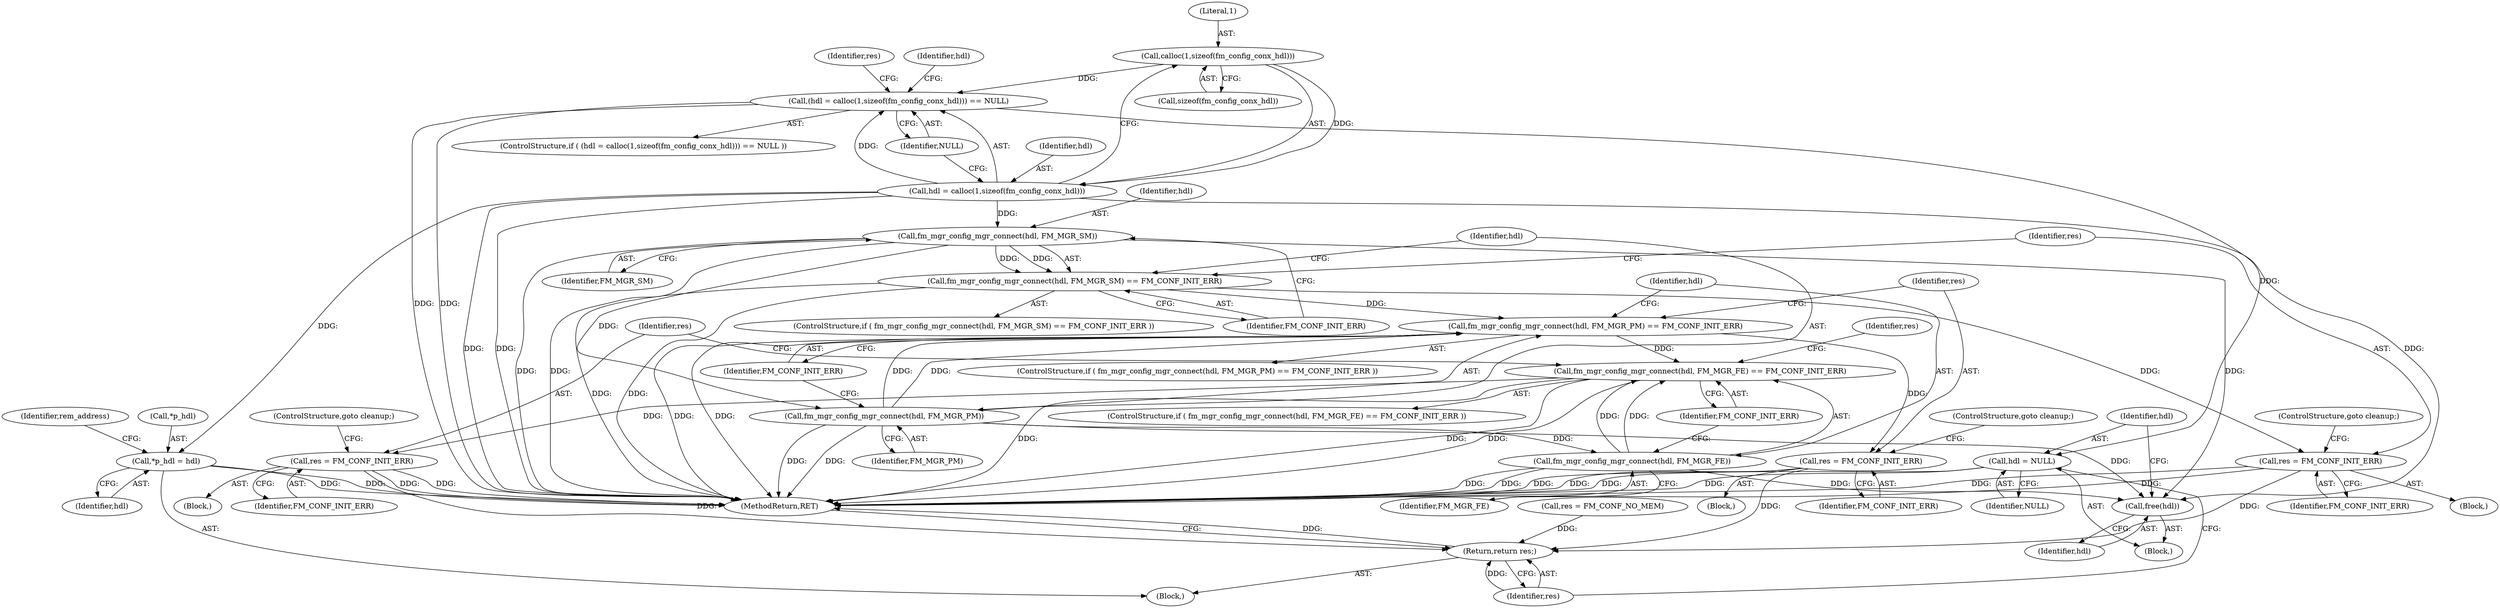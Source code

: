 digraph "0_opa-ff_c5759e7b76f5bf844be6c6641cc1b356bbc83869_2@API" {
"1000115" [label="(Call,calloc(1,sizeof(fm_config_conx_hdl)))"];
"1000112" [label="(Call,(hdl = calloc(1,sizeof(fm_config_conx_hdl))) == NULL)"];
"1000185" [label="(Call,hdl = NULL)"];
"1000113" [label="(Call,hdl = calloc(1,sizeof(fm_config_conx_hdl)))"];
"1000130" [label="(Call,*p_hdl = hdl)"];
"1000146" [label="(Call,fm_mgr_config_mgr_connect(hdl, FM_MGR_SM))"];
"1000145" [label="(Call,fm_mgr_config_mgr_connect(hdl, FM_MGR_SM) == FM_CONF_INIT_ERR)"];
"1000151" [label="(Call,res = FM_CONF_INIT_ERR)"];
"1000188" [label="(Return,return res;)"];
"1000156" [label="(Call,fm_mgr_config_mgr_connect(hdl, FM_MGR_PM) == FM_CONF_INIT_ERR)"];
"1000162" [label="(Call,res = FM_CONF_INIT_ERR)"];
"1000167" [label="(Call,fm_mgr_config_mgr_connect(hdl, FM_MGR_FE) == FM_CONF_INIT_ERR)"];
"1000173" [label="(Call,res = FM_CONF_INIT_ERR)"];
"1000157" [label="(Call,fm_mgr_config_mgr_connect(hdl, FM_MGR_PM))"];
"1000168" [label="(Call,fm_mgr_config_mgr_connect(hdl, FM_MGR_FE))"];
"1000183" [label="(Call,free(hdl))"];
"1000157" [label="(Call,fm_mgr_config_mgr_connect(hdl, FM_MGR_PM))"];
"1000190" [label="(MethodReturn,RET)"];
"1000112" [label="(Call,(hdl = calloc(1,sizeof(fm_config_conx_hdl))) == NULL)"];
"1000127" [label="(Identifier,hdl)"];
"1000188" [label="(Return,return res;)"];
"1000116" [label="(Literal,1)"];
"1000170" [label="(Identifier,FM_MGR_FE)"];
"1000151" [label="(Call,res = FM_CONF_INIT_ERR)"];
"1000155" [label="(ControlStructure,if ( fm_mgr_config_mgr_connect(hdl, FM_MGR_PM) == FM_CONF_INIT_ERR ))"];
"1000121" [label="(Call,res = FM_CONF_NO_MEM)"];
"1000174" [label="(Identifier,res)"];
"1000158" [label="(Identifier,hdl)"];
"1000187" [label="(Identifier,NULL)"];
"1000148" [label="(Identifier,FM_MGR_SM)"];
"1000183" [label="(Call,free(hdl))"];
"1000144" [label="(ControlStructure,if ( fm_mgr_config_mgr_connect(hdl, FM_MGR_SM) == FM_CONF_INIT_ERR ))"];
"1000114" [label="(Identifier,hdl)"];
"1000178" [label="(Identifier,res)"];
"1000159" [label="(Identifier,FM_MGR_PM)"];
"1000184" [label="(Identifier,hdl)"];
"1000186" [label="(Identifier,hdl)"];
"1000105" [label="(Block,)"];
"1000113" [label="(Call,hdl = calloc(1,sizeof(fm_config_conx_hdl)))"];
"1000169" [label="(Identifier,hdl)"];
"1000185" [label="(Call,hdl = NULL)"];
"1000152" [label="(Identifier,res)"];
"1000117" [label="(Call,sizeof(fm_config_conx_hdl))"];
"1000115" [label="(Call,calloc(1,sizeof(fm_config_conx_hdl)))"];
"1000119" [label="(Identifier,NULL)"];
"1000133" [label="(Identifier,hdl)"];
"1000137" [label="(Identifier,rem_address)"];
"1000189" [label="(Identifier,res)"];
"1000149" [label="(Identifier,FM_CONF_INIT_ERR)"];
"1000111" [label="(ControlStructure,if ( (hdl = calloc(1,sizeof(fm_config_conx_hdl))) == NULL ))"];
"1000162" [label="(Call,res = FM_CONF_INIT_ERR)"];
"1000166" [label="(ControlStructure,if ( fm_mgr_config_mgr_connect(hdl, FM_MGR_FE) == FM_CONF_INIT_ERR ))"];
"1000168" [label="(Call,fm_mgr_config_mgr_connect(hdl, FM_MGR_FE))"];
"1000176" [label="(ControlStructure,goto cleanup;)"];
"1000172" [label="(Block,)"];
"1000165" [label="(ControlStructure,goto cleanup;)"];
"1000164" [label="(Identifier,FM_CONF_INIT_ERR)"];
"1000171" [label="(Identifier,FM_CONF_INIT_ERR)"];
"1000173" [label="(Call,res = FM_CONF_INIT_ERR)"];
"1000163" [label="(Identifier,res)"];
"1000161" [label="(Block,)"];
"1000182" [label="(Block,)"];
"1000122" [label="(Identifier,res)"];
"1000150" [label="(Block,)"];
"1000156" [label="(Call,fm_mgr_config_mgr_connect(hdl, FM_MGR_PM) == FM_CONF_INIT_ERR)"];
"1000167" [label="(Call,fm_mgr_config_mgr_connect(hdl, FM_MGR_FE) == FM_CONF_INIT_ERR)"];
"1000145" [label="(Call,fm_mgr_config_mgr_connect(hdl, FM_MGR_SM) == FM_CONF_INIT_ERR)"];
"1000147" [label="(Identifier,hdl)"];
"1000160" [label="(Identifier,FM_CONF_INIT_ERR)"];
"1000130" [label="(Call,*p_hdl = hdl)"];
"1000153" [label="(Identifier,FM_CONF_INIT_ERR)"];
"1000146" [label="(Call,fm_mgr_config_mgr_connect(hdl, FM_MGR_SM))"];
"1000175" [label="(Identifier,FM_CONF_INIT_ERR)"];
"1000154" [label="(ControlStructure,goto cleanup;)"];
"1000131" [label="(Call,*p_hdl)"];
"1000115" -> "1000113"  [label="AST: "];
"1000115" -> "1000117"  [label="CFG: "];
"1000116" -> "1000115"  [label="AST: "];
"1000117" -> "1000115"  [label="AST: "];
"1000113" -> "1000115"  [label="CFG: "];
"1000115" -> "1000112"  [label="DDG: "];
"1000115" -> "1000113"  [label="DDG: "];
"1000112" -> "1000111"  [label="AST: "];
"1000112" -> "1000119"  [label="CFG: "];
"1000113" -> "1000112"  [label="AST: "];
"1000119" -> "1000112"  [label="AST: "];
"1000122" -> "1000112"  [label="CFG: "];
"1000127" -> "1000112"  [label="CFG: "];
"1000112" -> "1000190"  [label="DDG: "];
"1000112" -> "1000190"  [label="DDG: "];
"1000113" -> "1000112"  [label="DDG: "];
"1000112" -> "1000185"  [label="DDG: "];
"1000185" -> "1000182"  [label="AST: "];
"1000185" -> "1000187"  [label="CFG: "];
"1000186" -> "1000185"  [label="AST: "];
"1000187" -> "1000185"  [label="AST: "];
"1000189" -> "1000185"  [label="CFG: "];
"1000185" -> "1000190"  [label="DDG: "];
"1000185" -> "1000190"  [label="DDG: "];
"1000114" -> "1000113"  [label="AST: "];
"1000119" -> "1000113"  [label="CFG: "];
"1000113" -> "1000190"  [label="DDG: "];
"1000113" -> "1000190"  [label="DDG: "];
"1000113" -> "1000130"  [label="DDG: "];
"1000113" -> "1000146"  [label="DDG: "];
"1000113" -> "1000183"  [label="DDG: "];
"1000130" -> "1000105"  [label="AST: "];
"1000130" -> "1000133"  [label="CFG: "];
"1000131" -> "1000130"  [label="AST: "];
"1000133" -> "1000130"  [label="AST: "];
"1000137" -> "1000130"  [label="CFG: "];
"1000130" -> "1000190"  [label="DDG: "];
"1000130" -> "1000190"  [label="DDG: "];
"1000146" -> "1000145"  [label="AST: "];
"1000146" -> "1000148"  [label="CFG: "];
"1000147" -> "1000146"  [label="AST: "];
"1000148" -> "1000146"  [label="AST: "];
"1000149" -> "1000146"  [label="CFG: "];
"1000146" -> "1000190"  [label="DDG: "];
"1000146" -> "1000190"  [label="DDG: "];
"1000146" -> "1000145"  [label="DDG: "];
"1000146" -> "1000145"  [label="DDG: "];
"1000146" -> "1000157"  [label="DDG: "];
"1000146" -> "1000183"  [label="DDG: "];
"1000145" -> "1000144"  [label="AST: "];
"1000145" -> "1000149"  [label="CFG: "];
"1000149" -> "1000145"  [label="AST: "];
"1000152" -> "1000145"  [label="CFG: "];
"1000158" -> "1000145"  [label="CFG: "];
"1000145" -> "1000190"  [label="DDG: "];
"1000145" -> "1000190"  [label="DDG: "];
"1000145" -> "1000151"  [label="DDG: "];
"1000145" -> "1000156"  [label="DDG: "];
"1000151" -> "1000150"  [label="AST: "];
"1000151" -> "1000153"  [label="CFG: "];
"1000152" -> "1000151"  [label="AST: "];
"1000153" -> "1000151"  [label="AST: "];
"1000154" -> "1000151"  [label="CFG: "];
"1000151" -> "1000190"  [label="DDG: "];
"1000151" -> "1000190"  [label="DDG: "];
"1000151" -> "1000188"  [label="DDG: "];
"1000188" -> "1000105"  [label="AST: "];
"1000188" -> "1000189"  [label="CFG: "];
"1000189" -> "1000188"  [label="AST: "];
"1000190" -> "1000188"  [label="CFG: "];
"1000188" -> "1000190"  [label="DDG: "];
"1000189" -> "1000188"  [label="DDG: "];
"1000121" -> "1000188"  [label="DDG: "];
"1000162" -> "1000188"  [label="DDG: "];
"1000173" -> "1000188"  [label="DDG: "];
"1000156" -> "1000155"  [label="AST: "];
"1000156" -> "1000160"  [label="CFG: "];
"1000157" -> "1000156"  [label="AST: "];
"1000160" -> "1000156"  [label="AST: "];
"1000163" -> "1000156"  [label="CFG: "];
"1000169" -> "1000156"  [label="CFG: "];
"1000156" -> "1000190"  [label="DDG: "];
"1000156" -> "1000190"  [label="DDG: "];
"1000157" -> "1000156"  [label="DDG: "];
"1000157" -> "1000156"  [label="DDG: "];
"1000156" -> "1000162"  [label="DDG: "];
"1000156" -> "1000167"  [label="DDG: "];
"1000162" -> "1000161"  [label="AST: "];
"1000162" -> "1000164"  [label="CFG: "];
"1000163" -> "1000162"  [label="AST: "];
"1000164" -> "1000162"  [label="AST: "];
"1000165" -> "1000162"  [label="CFG: "];
"1000162" -> "1000190"  [label="DDG: "];
"1000162" -> "1000190"  [label="DDG: "];
"1000167" -> "1000166"  [label="AST: "];
"1000167" -> "1000171"  [label="CFG: "];
"1000168" -> "1000167"  [label="AST: "];
"1000171" -> "1000167"  [label="AST: "];
"1000174" -> "1000167"  [label="CFG: "];
"1000178" -> "1000167"  [label="CFG: "];
"1000167" -> "1000190"  [label="DDG: "];
"1000167" -> "1000190"  [label="DDG: "];
"1000167" -> "1000190"  [label="DDG: "];
"1000168" -> "1000167"  [label="DDG: "];
"1000168" -> "1000167"  [label="DDG: "];
"1000167" -> "1000173"  [label="DDG: "];
"1000173" -> "1000172"  [label="AST: "];
"1000173" -> "1000175"  [label="CFG: "];
"1000174" -> "1000173"  [label="AST: "];
"1000175" -> "1000173"  [label="AST: "];
"1000176" -> "1000173"  [label="CFG: "];
"1000173" -> "1000190"  [label="DDG: "];
"1000173" -> "1000190"  [label="DDG: "];
"1000157" -> "1000159"  [label="CFG: "];
"1000158" -> "1000157"  [label="AST: "];
"1000159" -> "1000157"  [label="AST: "];
"1000160" -> "1000157"  [label="CFG: "];
"1000157" -> "1000190"  [label="DDG: "];
"1000157" -> "1000190"  [label="DDG: "];
"1000157" -> "1000168"  [label="DDG: "];
"1000157" -> "1000183"  [label="DDG: "];
"1000168" -> "1000170"  [label="CFG: "];
"1000169" -> "1000168"  [label="AST: "];
"1000170" -> "1000168"  [label="AST: "];
"1000171" -> "1000168"  [label="CFG: "];
"1000168" -> "1000190"  [label="DDG: "];
"1000168" -> "1000190"  [label="DDG: "];
"1000168" -> "1000183"  [label="DDG: "];
"1000183" -> "1000182"  [label="AST: "];
"1000183" -> "1000184"  [label="CFG: "];
"1000184" -> "1000183"  [label="AST: "];
"1000186" -> "1000183"  [label="CFG: "];
}

